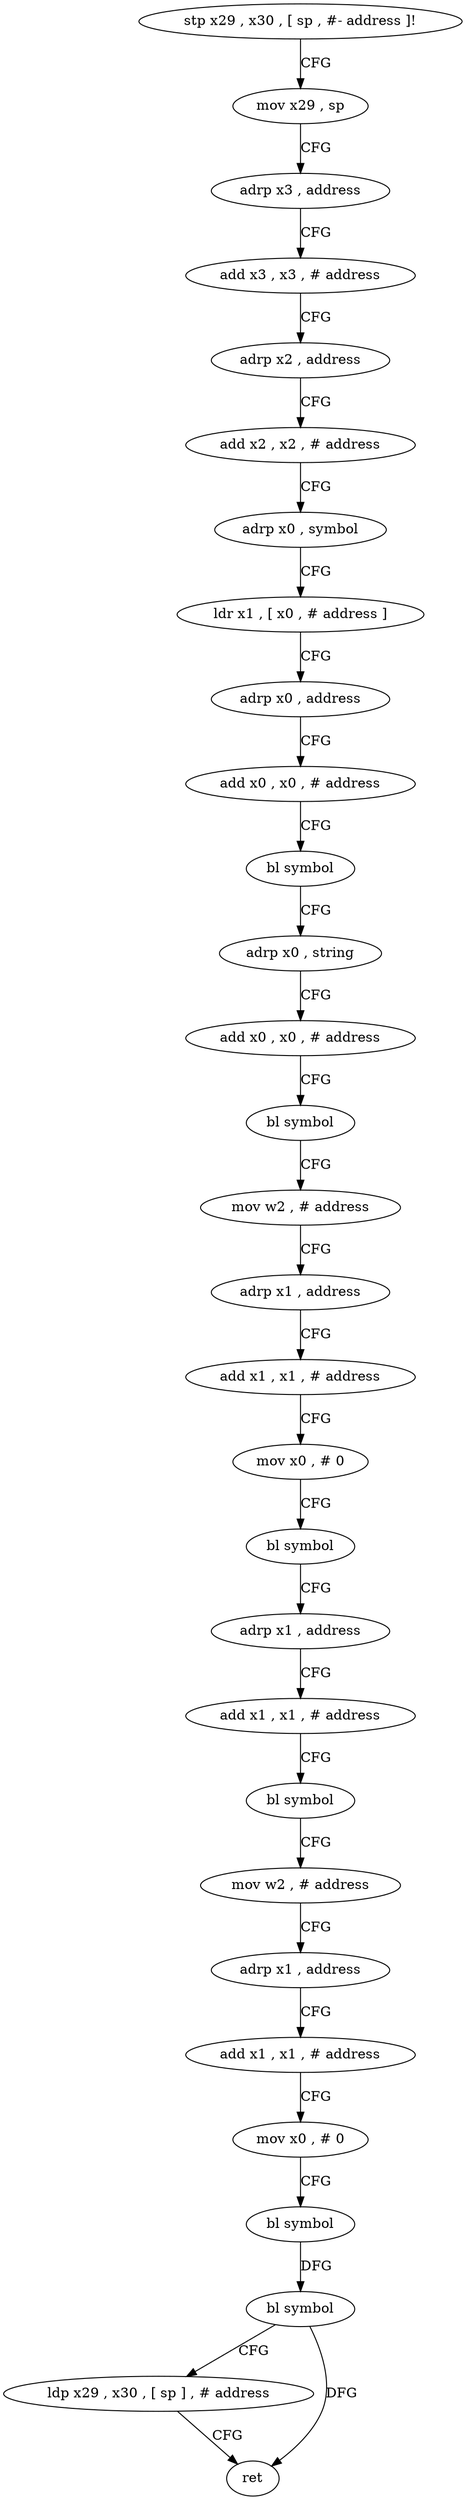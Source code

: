 digraph "func" {
"4213004" [label = "stp x29 , x30 , [ sp , #- address ]!" ]
"4213008" [label = "mov x29 , sp" ]
"4213012" [label = "adrp x3 , address" ]
"4213016" [label = "add x3 , x3 , # address" ]
"4213020" [label = "adrp x2 , address" ]
"4213024" [label = "add x2 , x2 , # address" ]
"4213028" [label = "adrp x0 , symbol" ]
"4213032" [label = "ldr x1 , [ x0 , # address ]" ]
"4213036" [label = "adrp x0 , address" ]
"4213040" [label = "add x0 , x0 , # address" ]
"4213044" [label = "bl symbol" ]
"4213048" [label = "adrp x0 , string" ]
"4213052" [label = "add x0 , x0 , # address" ]
"4213056" [label = "bl symbol" ]
"4213060" [label = "mov w2 , # address" ]
"4213064" [label = "adrp x1 , address" ]
"4213068" [label = "add x1 , x1 , # address" ]
"4213072" [label = "mov x0 , # 0" ]
"4213076" [label = "bl symbol" ]
"4213080" [label = "adrp x1 , address" ]
"4213084" [label = "add x1 , x1 , # address" ]
"4213088" [label = "bl symbol" ]
"4213092" [label = "mov w2 , # address" ]
"4213096" [label = "adrp x1 , address" ]
"4213100" [label = "add x1 , x1 , # address" ]
"4213104" [label = "mov x0 , # 0" ]
"4213108" [label = "bl symbol" ]
"4213112" [label = "bl symbol" ]
"4213116" [label = "ldp x29 , x30 , [ sp ] , # address" ]
"4213120" [label = "ret" ]
"4213004" -> "4213008" [ label = "CFG" ]
"4213008" -> "4213012" [ label = "CFG" ]
"4213012" -> "4213016" [ label = "CFG" ]
"4213016" -> "4213020" [ label = "CFG" ]
"4213020" -> "4213024" [ label = "CFG" ]
"4213024" -> "4213028" [ label = "CFG" ]
"4213028" -> "4213032" [ label = "CFG" ]
"4213032" -> "4213036" [ label = "CFG" ]
"4213036" -> "4213040" [ label = "CFG" ]
"4213040" -> "4213044" [ label = "CFG" ]
"4213044" -> "4213048" [ label = "CFG" ]
"4213048" -> "4213052" [ label = "CFG" ]
"4213052" -> "4213056" [ label = "CFG" ]
"4213056" -> "4213060" [ label = "CFG" ]
"4213060" -> "4213064" [ label = "CFG" ]
"4213064" -> "4213068" [ label = "CFG" ]
"4213068" -> "4213072" [ label = "CFG" ]
"4213072" -> "4213076" [ label = "CFG" ]
"4213076" -> "4213080" [ label = "CFG" ]
"4213080" -> "4213084" [ label = "CFG" ]
"4213084" -> "4213088" [ label = "CFG" ]
"4213088" -> "4213092" [ label = "CFG" ]
"4213092" -> "4213096" [ label = "CFG" ]
"4213096" -> "4213100" [ label = "CFG" ]
"4213100" -> "4213104" [ label = "CFG" ]
"4213104" -> "4213108" [ label = "CFG" ]
"4213108" -> "4213112" [ label = "DFG" ]
"4213112" -> "4213116" [ label = "CFG" ]
"4213112" -> "4213120" [ label = "DFG" ]
"4213116" -> "4213120" [ label = "CFG" ]
}
